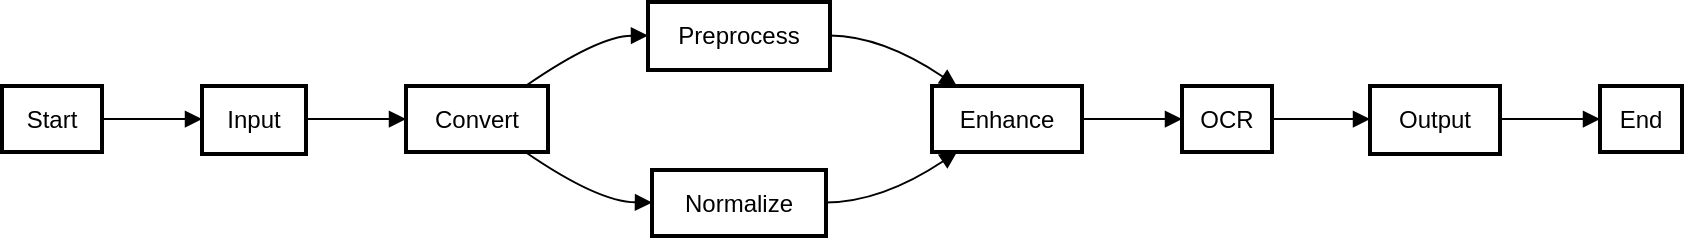<mxfile version="21.6.6" type="github">
  <diagram name="Page-1" id="f8O5PBTYMsSwomqxqACd">
    <mxGraphModel>
      <root>
        <mxCell id="0" />
        <mxCell id="1" parent="0" />
        <mxCell id="2" value="Start" style="whiteSpace=wrap;strokeWidth=2;" vertex="1" parent="1">
          <mxGeometry y="42" width="50" height="33" as="geometry" />
        </mxCell>
        <mxCell id="3" value="Input" style="whiteSpace=wrap;strokeWidth=2;" vertex="1" parent="1">
          <mxGeometry x="100" y="42" width="52" height="34" as="geometry" />
        </mxCell>
        <mxCell id="4" value="Convert" style="whiteSpace=wrap;strokeWidth=2;" vertex="1" parent="1">
          <mxGeometry x="202" y="42" width="71" height="33" as="geometry" />
        </mxCell>
        <mxCell id="5" value="Preprocess" style="whiteSpace=wrap;strokeWidth=2;" vertex="1" parent="1">
          <mxGeometry x="323" width="91" height="34" as="geometry" />
        </mxCell>
        <mxCell id="6" value="Normalize" style="whiteSpace=wrap;strokeWidth=2;" vertex="1" parent="1">
          <mxGeometry x="325" y="84" width="87" height="33" as="geometry" />
        </mxCell>
        <mxCell id="7" value="Enhance" style="whiteSpace=wrap;strokeWidth=2;" vertex="1" parent="1">
          <mxGeometry x="465" y="42" width="75" height="33" as="geometry" />
        </mxCell>
        <mxCell id="8" value="OCR" style="whiteSpace=wrap;strokeWidth=2;" vertex="1" parent="1">
          <mxGeometry x="590" y="42" width="45" height="33" as="geometry" />
        </mxCell>
        <mxCell id="9" value="Output" style="whiteSpace=wrap;strokeWidth=2;" vertex="1" parent="1">
          <mxGeometry x="684" y="42" width="65" height="34" as="geometry" />
        </mxCell>
        <mxCell id="10" value="End" style="whiteSpace=wrap;strokeWidth=2;" vertex="1" parent="1">
          <mxGeometry x="799" y="42" width="41" height="33" as="geometry" />
        </mxCell>
        <mxCell id="11" value="" style="curved=1;startArrow=none;endArrow=block;exitX=1.0;exitY=0.501;entryX=0.0;entryY=0.486;" edge="1" parent="1" source="2" target="3">
          <mxGeometry relative="1" as="geometry">
            <Array as="points" />
          </mxGeometry>
        </mxCell>
        <mxCell id="12" value="" style="curved=1;startArrow=none;endArrow=block;exitX=1.004;exitY=0.486;entryX=0.003;entryY=0.501;" edge="1" parent="1" source="3" target="4">
          <mxGeometry relative="1" as="geometry">
            <Array as="points" />
          </mxGeometry>
        </mxCell>
        <mxCell id="13" value="" style="curved=1;startArrow=none;endArrow=block;exitX=0.845;exitY=-0.005;entryX=0.003;entryY=0.494;" edge="1" parent="1" source="4" target="5">
          <mxGeometry relative="1" as="geometry">
            <Array as="points">
              <mxPoint x="298" y="17" />
            </Array>
          </mxGeometry>
        </mxCell>
        <mxCell id="14" value="" style="curved=1;startArrow=none;endArrow=block;exitX=0.845;exitY=1.007;entryX=0.004;entryY=0.493;" edge="1" parent="1" source="4" target="6">
          <mxGeometry relative="1" as="geometry">
            <Array as="points">
              <mxPoint x="298" y="100" />
            </Array>
          </mxGeometry>
        </mxCell>
        <mxCell id="15" value="" style="curved=1;startArrow=none;endArrow=block;exitX=1.008;exitY=0.494;entryX=0.162;entryY=-0.005;" edge="1" parent="1" source="5" target="7">
          <mxGeometry relative="1" as="geometry">
            <Array as="points">
              <mxPoint x="440" y="17" />
            </Array>
          </mxGeometry>
        </mxCell>
        <mxCell id="16" value="" style="curved=1;startArrow=none;endArrow=block;exitX=1.007;exitY=0.493;entryX=0.162;entryY=1.007;" edge="1" parent="1" source="6" target="7">
          <mxGeometry relative="1" as="geometry">
            <Array as="points">
              <mxPoint x="440" y="100" />
            </Array>
          </mxGeometry>
        </mxCell>
        <mxCell id="17" value="" style="curved=1;startArrow=none;endArrow=block;exitX=0.994;exitY=0.501;entryX=-0.009;entryY=0.501;" edge="1" parent="1" source="7" target="8">
          <mxGeometry relative="1" as="geometry">
            <Array as="points" />
          </mxGeometry>
        </mxCell>
        <mxCell id="18" value="" style="curved=1;startArrow=none;endArrow=block;exitX=0.983;exitY=0.501;entryX=0.004;entryY=0.486;" edge="1" parent="1" source="8" target="9">
          <mxGeometry relative="1" as="geometry">
            <Array as="points" />
          </mxGeometry>
        </mxCell>
        <mxCell id="19" value="" style="curved=1;startArrow=none;endArrow=block;exitX=1.002;exitY=0.486;entryX=0.004;entryY=0.501;" edge="1" parent="1" source="9" target="10">
          <mxGeometry relative="1" as="geometry">
            <Array as="points" />
          </mxGeometry>
        </mxCell>
      </root>
    </mxGraphModel>
  </diagram>
</mxfile>
